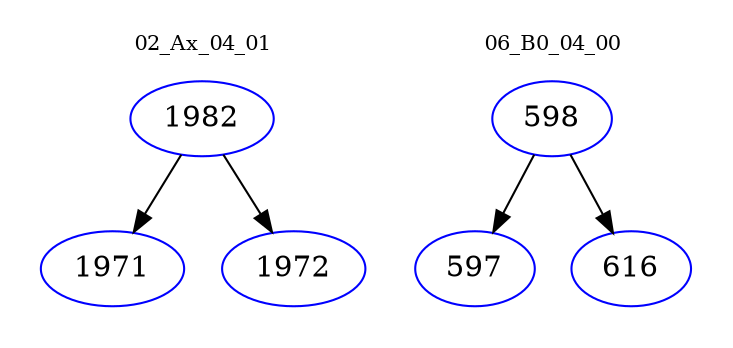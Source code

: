 digraph{
subgraph cluster_0 {
color = white
label = "02_Ax_04_01";
fontsize=10;
T0_1982 [label="1982", color="blue"]
T0_1982 -> T0_1971 [color="black"]
T0_1971 [label="1971", color="blue"]
T0_1982 -> T0_1972 [color="black"]
T0_1972 [label="1972", color="blue"]
}
subgraph cluster_1 {
color = white
label = "06_B0_04_00";
fontsize=10;
T1_598 [label="598", color="blue"]
T1_598 -> T1_597 [color="black"]
T1_597 [label="597", color="blue"]
T1_598 -> T1_616 [color="black"]
T1_616 [label="616", color="blue"]
}
}
